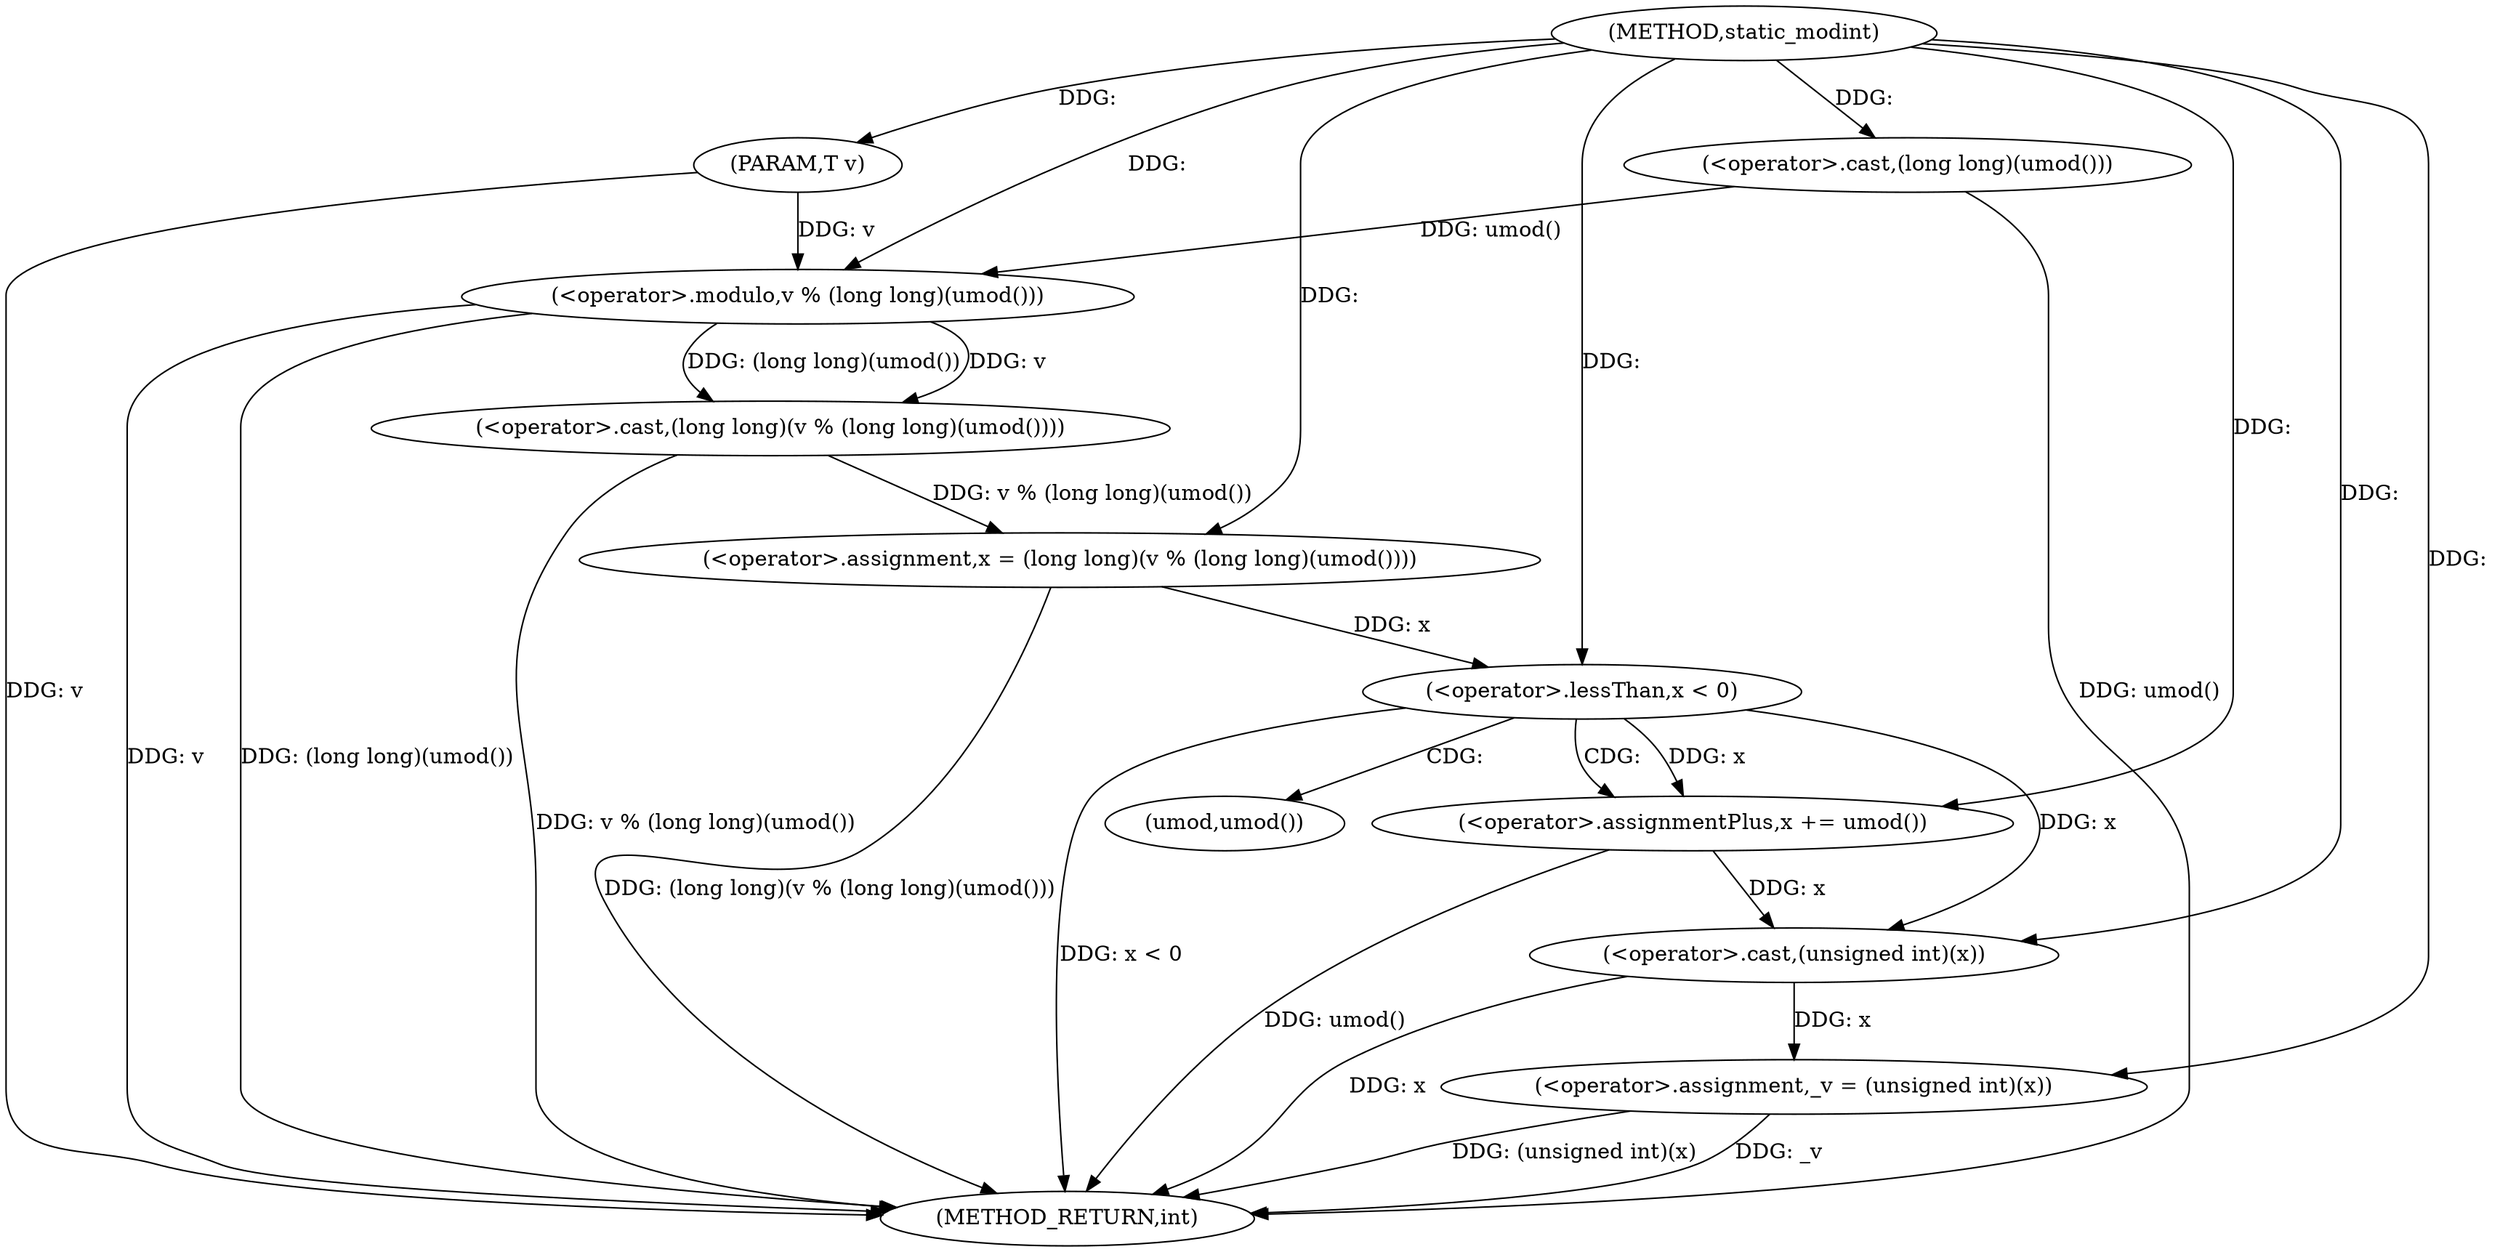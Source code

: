 digraph "static_modint" {  
"1000774" [label = "(METHOD,static_modint)" ]
"1000799" [label = "(METHOD_RETURN,int)" ]
"1000775" [label = "(PARAM,T v)" ]
"1000778" [label = "(<operator>.assignment,x = (long long)(v % (long long)(umod())))" ]
"1000794" [label = "(<operator>.assignment,_v = (unsigned int)(x))" ]
"1000788" [label = "(<operator>.lessThan,x < 0)" ]
"1000791" [label = "(<operator>.assignmentPlus,x += umod())" ]
"1000780" [label = "(<operator>.cast,(long long)(v % (long long)(umod())))" ]
"1000796" [label = "(<operator>.cast,(unsigned int)(x))" ]
"1000782" [label = "(<operator>.modulo,v % (long long)(umod()))" ]
"1000784" [label = "(<operator>.cast,(long long)(umod()))" ]
"1000793" [label = "(umod,umod())" ]
  "1000775" -> "1000799"  [ label = "DDG: v"] 
  "1000782" -> "1000799"  [ label = "DDG: v"] 
  "1000784" -> "1000799"  [ label = "DDG: umod()"] 
  "1000782" -> "1000799"  [ label = "DDG: (long long)(umod())"] 
  "1000780" -> "1000799"  [ label = "DDG: v % (long long)(umod())"] 
  "1000778" -> "1000799"  [ label = "DDG: (long long)(v % (long long)(umod()))"] 
  "1000788" -> "1000799"  [ label = "DDG: x < 0"] 
  "1000791" -> "1000799"  [ label = "DDG: umod()"] 
  "1000796" -> "1000799"  [ label = "DDG: x"] 
  "1000794" -> "1000799"  [ label = "DDG: (unsigned int)(x)"] 
  "1000794" -> "1000799"  [ label = "DDG: _v"] 
  "1000774" -> "1000775"  [ label = "DDG: "] 
  "1000780" -> "1000778"  [ label = "DDG: v % (long long)(umod())"] 
  "1000796" -> "1000794"  [ label = "DDG: x"] 
  "1000774" -> "1000778"  [ label = "DDG: "] 
  "1000774" -> "1000791"  [ label = "DDG: "] 
  "1000774" -> "1000794"  [ label = "DDG: "] 
  "1000782" -> "1000780"  [ label = "DDG: (long long)(umod())"] 
  "1000782" -> "1000780"  [ label = "DDG: v"] 
  "1000778" -> "1000788"  [ label = "DDG: x"] 
  "1000774" -> "1000788"  [ label = "DDG: "] 
  "1000788" -> "1000791"  [ label = "DDG: x"] 
  "1000788" -> "1000796"  [ label = "DDG: x"] 
  "1000791" -> "1000796"  [ label = "DDG: x"] 
  "1000774" -> "1000796"  [ label = "DDG: "] 
  "1000775" -> "1000782"  [ label = "DDG: v"] 
  "1000774" -> "1000782"  [ label = "DDG: "] 
  "1000784" -> "1000782"  [ label = "DDG: umod()"] 
  "1000774" -> "1000784"  [ label = "DDG: "] 
  "1000788" -> "1000793"  [ label = "CDG: "] 
  "1000788" -> "1000791"  [ label = "CDG: "] 
}
